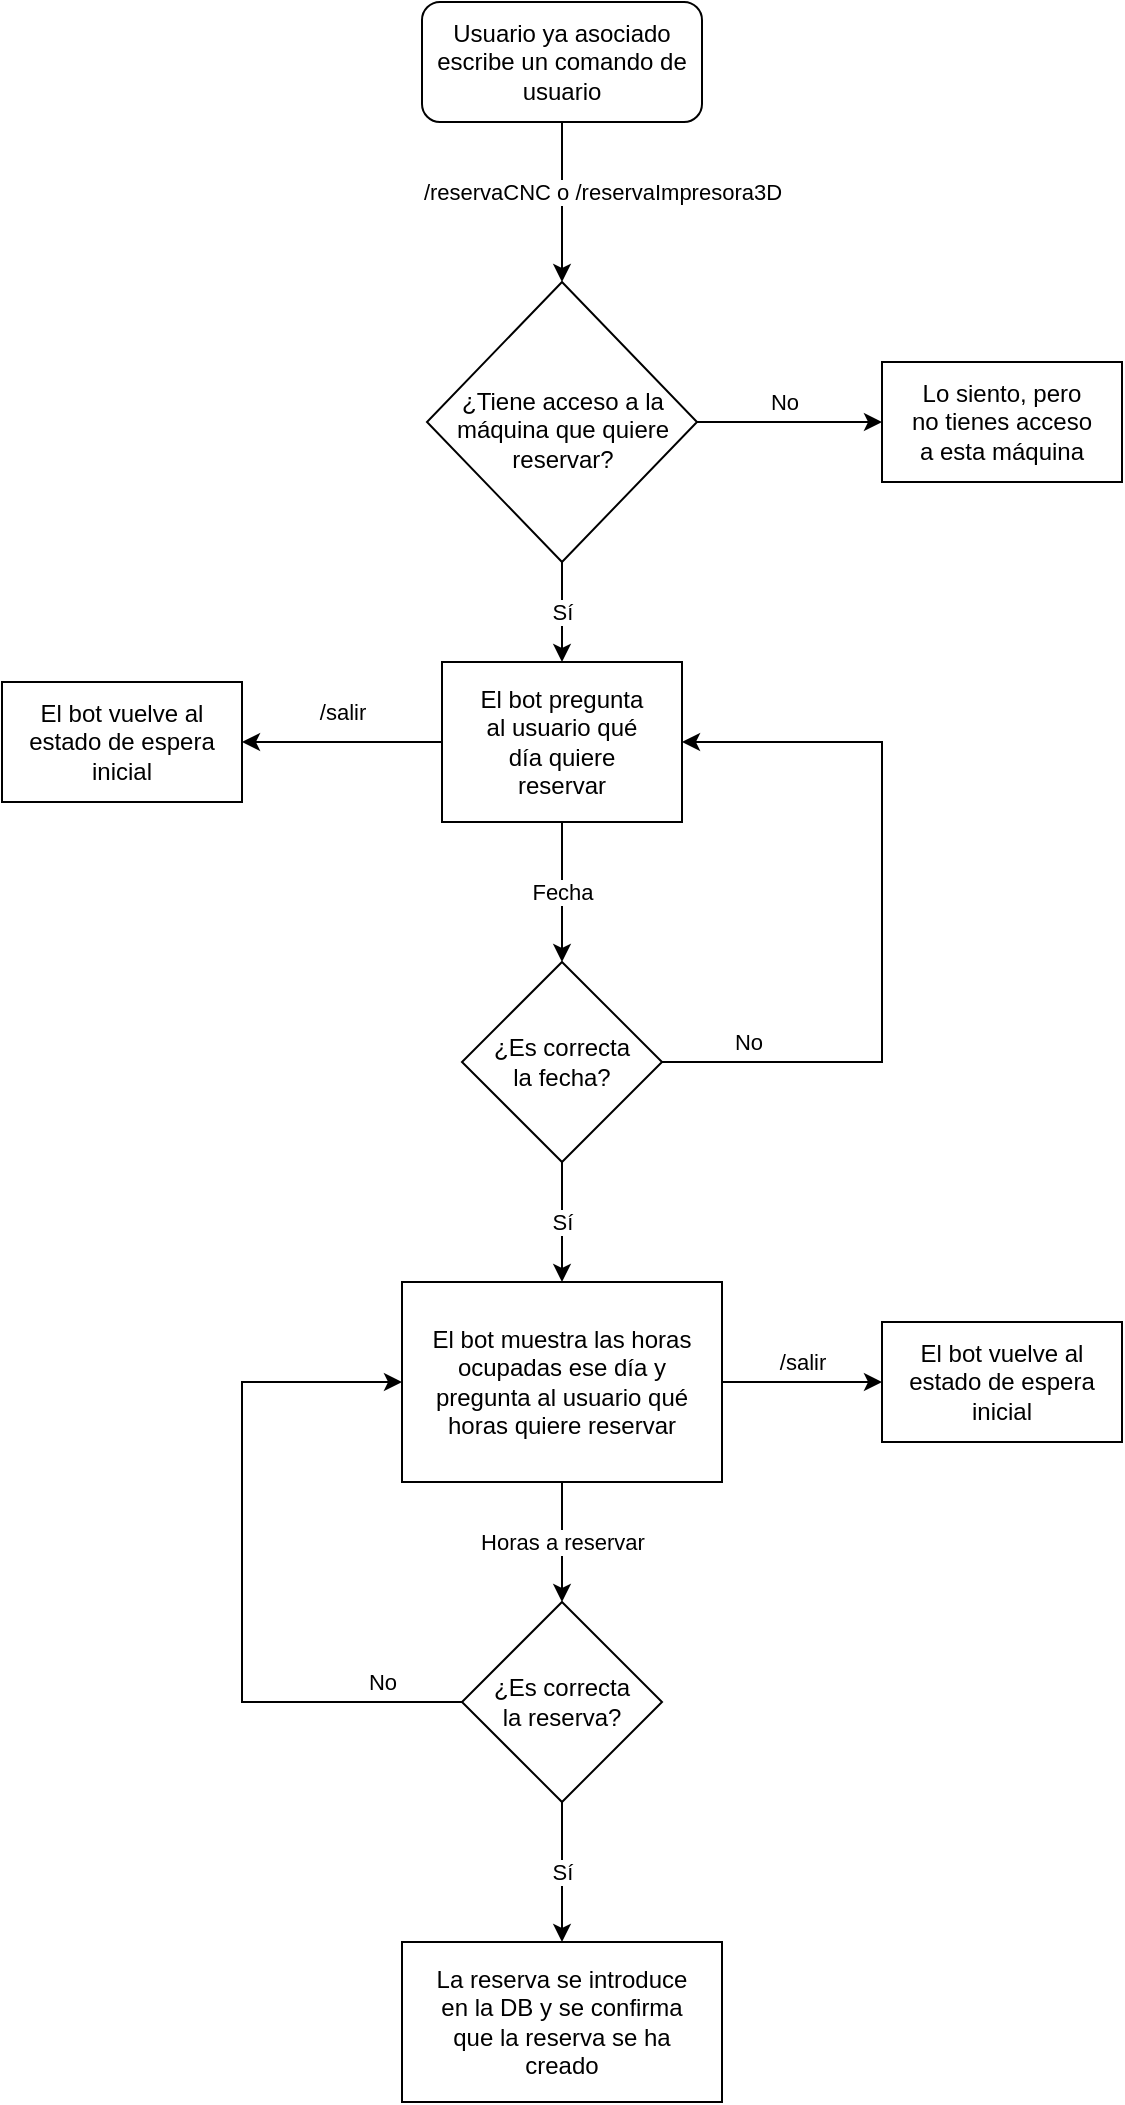<mxfile version="16.2.4" type="device"><diagram id="C5RBs43oDa-KdzZeNtuy" name="Page-1"><mxGraphModel dx="1021" dy="541" grid="1" gridSize="10" guides="1" tooltips="1" connect="1" arrows="1" fold="1" page="1" pageScale="1" pageWidth="827" pageHeight="1169" math="0" shadow="0"><root><mxCell id="WIyWlLk6GJQsqaUBKTNV-0"/><mxCell id="WIyWlLk6GJQsqaUBKTNV-1" parent="WIyWlLk6GJQsqaUBKTNV-0"/><mxCell id="WIyWlLk6GJQsqaUBKTNV-3" value="Usuario ya asociado escribe un comando de usuario" style="rounded=1;whiteSpace=wrap;html=1;fontSize=12;glass=0;strokeWidth=1;shadow=0;" parent="WIyWlLk6GJQsqaUBKTNV-1" vertex="1"><mxGeometry x="330" y="70" width="140" height="60" as="geometry"/></mxCell><mxCell id="ALoMq9KjHwBbIxXG1h9j-5" value="/reservaCNC o /reservaImpresora3D" style="edgeStyle=orthogonalEdgeStyle;rounded=0;orthogonalLoop=1;jettySize=auto;html=1;exitX=0.5;exitY=1;exitDx=0;exitDy=0;entryX=0.5;entryY=0;entryDx=0;entryDy=0;" edge="1" parent="WIyWlLk6GJQsqaUBKTNV-1" source="WIyWlLk6GJQsqaUBKTNV-3" target="ALoMq9KjHwBbIxXG1h9j-10"><mxGeometry x="-0.143" y="20" relative="1" as="geometry"><mxPoint x="400" y="160" as="sourcePoint"/><mxPoint x="400" y="230" as="targetPoint"/><mxPoint as="offset"/></mxGeometry></mxCell><mxCell id="ALoMq9KjHwBbIxXG1h9j-12" value="No" style="edgeStyle=orthogonalEdgeStyle;rounded=0;orthogonalLoop=1;jettySize=auto;html=1;" edge="1" parent="WIyWlLk6GJQsqaUBKTNV-1" source="ALoMq9KjHwBbIxXG1h9j-10" target="ALoMq9KjHwBbIxXG1h9j-11"><mxGeometry x="-0.081" y="10" relative="1" as="geometry"><mxPoint x="1" as="offset"/></mxGeometry></mxCell><mxCell id="ALoMq9KjHwBbIxXG1h9j-14" value="Sí" style="edgeStyle=orthogonalEdgeStyle;rounded=0;orthogonalLoop=1;jettySize=auto;html=1;entryX=0.5;entryY=0;entryDx=0;entryDy=0;exitX=0.5;exitY=1;exitDx=0;exitDy=0;" edge="1" parent="WIyWlLk6GJQsqaUBKTNV-1" source="ALoMq9KjHwBbIxXG1h9j-10" target="ALoMq9KjHwBbIxXG1h9j-13"><mxGeometry relative="1" as="geometry"/></mxCell><mxCell id="ALoMq9KjHwBbIxXG1h9j-10" value="¿Tiene acceso a la máquina que quiere reservar?" style="rhombus;whiteSpace=wrap;html=1;spacingLeft=12;spacingRight=12;spacingTop=7;" vertex="1" parent="WIyWlLk6GJQsqaUBKTNV-1"><mxGeometry x="332.5" y="210" width="135" height="140" as="geometry"/></mxCell><mxCell id="ALoMq9KjHwBbIxXG1h9j-11" value="Lo siento, pero no tienes acceso a esta máquina" style="whiteSpace=wrap;html=1;spacingLeft=12;spacingRight=12;spacingTop=0;verticalAlign=middle;" vertex="1" parent="WIyWlLk6GJQsqaUBKTNV-1"><mxGeometry x="560" y="250" width="120" height="60" as="geometry"/></mxCell><mxCell id="ALoMq9KjHwBbIxXG1h9j-16" value="Fecha" style="edgeStyle=orthogonalEdgeStyle;rounded=0;orthogonalLoop=1;jettySize=auto;html=1;" edge="1" parent="WIyWlLk6GJQsqaUBKTNV-1" source="ALoMq9KjHwBbIxXG1h9j-13" target="ALoMq9KjHwBbIxXG1h9j-15"><mxGeometry relative="1" as="geometry"/></mxCell><mxCell id="ALoMq9KjHwBbIxXG1h9j-18" value="/salir" style="edgeStyle=orthogonalEdgeStyle;rounded=0;orthogonalLoop=1;jettySize=auto;html=1;" edge="1" parent="WIyWlLk6GJQsqaUBKTNV-1" source="ALoMq9KjHwBbIxXG1h9j-13" target="ALoMq9KjHwBbIxXG1h9j-17"><mxGeometry y="-15" relative="1" as="geometry"><mxPoint as="offset"/></mxGeometry></mxCell><mxCell id="ALoMq9KjHwBbIxXG1h9j-13" value="El bot pregunta al usuario qué día quiere reservar" style="whiteSpace=wrap;html=1;spacingLeft=12;spacingRight=12;spacingTop=0;" vertex="1" parent="WIyWlLk6GJQsqaUBKTNV-1"><mxGeometry x="340" y="400" width="120" height="80" as="geometry"/></mxCell><mxCell id="ALoMq9KjHwBbIxXG1h9j-21" value="Sí" style="edgeStyle=orthogonalEdgeStyle;rounded=0;orthogonalLoop=1;jettySize=auto;html=1;" edge="1" parent="WIyWlLk6GJQsqaUBKTNV-1" source="ALoMq9KjHwBbIxXG1h9j-15" target="ALoMq9KjHwBbIxXG1h9j-20"><mxGeometry relative="1" as="geometry"/></mxCell><mxCell id="ALoMq9KjHwBbIxXG1h9j-15" value="¿Es correcta la fecha?" style="rhombus;whiteSpace=wrap;html=1;spacingLeft=12;spacingRight=12;spacingTop=0;" vertex="1" parent="WIyWlLk6GJQsqaUBKTNV-1"><mxGeometry x="350" y="550" width="100" height="100" as="geometry"/></mxCell><mxCell id="ALoMq9KjHwBbIxXG1h9j-17" value="El bot vuelve al estado de espera inicial" style="whiteSpace=wrap;html=1;spacingLeft=12;spacingRight=12;spacingTop=0;" vertex="1" parent="WIyWlLk6GJQsqaUBKTNV-1"><mxGeometry x="120" y="410" width="120" height="60" as="geometry"/></mxCell><mxCell id="ALoMq9KjHwBbIxXG1h9j-19" value="No" style="endArrow=classic;html=1;rounded=0;exitX=1;exitY=0.5;exitDx=0;exitDy=0;entryX=1;entryY=0.5;entryDx=0;entryDy=0;" edge="1" parent="WIyWlLk6GJQsqaUBKTNV-1" source="ALoMq9KjHwBbIxXG1h9j-15" target="ALoMq9KjHwBbIxXG1h9j-13"><mxGeometry x="-0.768" y="10" width="50" height="50" relative="1" as="geometry"><mxPoint x="390" y="530" as="sourcePoint"/><mxPoint x="440" y="480" as="targetPoint"/><Array as="points"><mxPoint x="560" y="600"/><mxPoint x="560" y="440"/></Array><mxPoint as="offset"/></mxGeometry></mxCell><mxCell id="ALoMq9KjHwBbIxXG1h9j-20" value="El bot muestra las horas ocupadas ese día y pregunta al usuario qué horas quiere reservar" style="whiteSpace=wrap;html=1;spacingLeft=12;spacingRight=12;spacingTop=0;" vertex="1" parent="WIyWlLk6GJQsqaUBKTNV-1"><mxGeometry x="320" y="710" width="160" height="100" as="geometry"/></mxCell><mxCell id="ALoMq9KjHwBbIxXG1h9j-28" value="Sí" style="edgeStyle=orthogonalEdgeStyle;rounded=0;orthogonalLoop=1;jettySize=auto;html=1;exitX=0.5;exitY=1;exitDx=0;exitDy=0;entryX=0.5;entryY=0;entryDx=0;entryDy=0;" edge="1" parent="WIyWlLk6GJQsqaUBKTNV-1" source="ALoMq9KjHwBbIxXG1h9j-22" target="ALoMq9KjHwBbIxXG1h9j-27"><mxGeometry relative="1" as="geometry"><mxPoint x="470" y="1020" as="targetPoint"/></mxGeometry></mxCell><mxCell id="ALoMq9KjHwBbIxXG1h9j-22" value="¿Es correcta la reserva?" style="rhombus;whiteSpace=wrap;html=1;spacingLeft=12;spacingRight=12;spacingTop=0;" vertex="1" parent="WIyWlLk6GJQsqaUBKTNV-1"><mxGeometry x="350" y="870" width="100" height="100" as="geometry"/></mxCell><mxCell id="ALoMq9KjHwBbIxXG1h9j-23" value="Horas a reservar" style="endArrow=classic;html=1;rounded=0;exitX=0.5;exitY=1;exitDx=0;exitDy=0;entryX=0.5;entryY=0;entryDx=0;entryDy=0;" edge="1" parent="WIyWlLk6GJQsqaUBKTNV-1" source="ALoMq9KjHwBbIxXG1h9j-20" target="ALoMq9KjHwBbIxXG1h9j-22"><mxGeometry width="50" height="50" relative="1" as="geometry"><mxPoint x="390" y="820" as="sourcePoint"/><mxPoint x="440" y="770" as="targetPoint"/></mxGeometry></mxCell><mxCell id="ALoMq9KjHwBbIxXG1h9j-24" value="No" style="endArrow=classic;html=1;rounded=0;exitX=0;exitY=0.5;exitDx=0;exitDy=0;entryX=0;entryY=0.5;entryDx=0;entryDy=0;" edge="1" parent="WIyWlLk6GJQsqaUBKTNV-1" source="ALoMq9KjHwBbIxXG1h9j-22" target="ALoMq9KjHwBbIxXG1h9j-20"><mxGeometry x="-0.771" y="-10" width="50" height="50" relative="1" as="geometry"><mxPoint x="270" y="930" as="sourcePoint"/><mxPoint x="320" y="880" as="targetPoint"/><Array as="points"><mxPoint x="240" y="920"/><mxPoint x="240" y="760"/></Array><mxPoint as="offset"/></mxGeometry></mxCell><mxCell id="ALoMq9KjHwBbIxXG1h9j-25" value="El bot vuelve al estado de espera inicial" style="whiteSpace=wrap;html=1;spacingLeft=12;spacingRight=12;spacingTop=0;" vertex="1" parent="WIyWlLk6GJQsqaUBKTNV-1"><mxGeometry x="560" y="730" width="120" height="60" as="geometry"/></mxCell><mxCell id="ALoMq9KjHwBbIxXG1h9j-26" value="/salir" style="endArrow=classic;html=1;rounded=0;entryX=0;entryY=0.5;entryDx=0;entryDy=0;exitX=1;exitY=0.5;exitDx=0;exitDy=0;" edge="1" parent="WIyWlLk6GJQsqaUBKTNV-1" source="ALoMq9KjHwBbIxXG1h9j-20" target="ALoMq9KjHwBbIxXG1h9j-25"><mxGeometry y="10" width="50" height="50" relative="1" as="geometry"><mxPoint x="350" y="720" as="sourcePoint"/><mxPoint x="400" y="670" as="targetPoint"/><mxPoint as="offset"/></mxGeometry></mxCell><mxCell id="ALoMq9KjHwBbIxXG1h9j-27" value="La reserva se introduce en la DB y se confirma que la reserva se ha creado" style="whiteSpace=wrap;html=1;spacingLeft=12;spacingRight=12;spacingTop=0;" vertex="1" parent="WIyWlLk6GJQsqaUBKTNV-1"><mxGeometry x="320" y="1040" width="160" height="80" as="geometry"/></mxCell></root></mxGraphModel></diagram></mxfile>